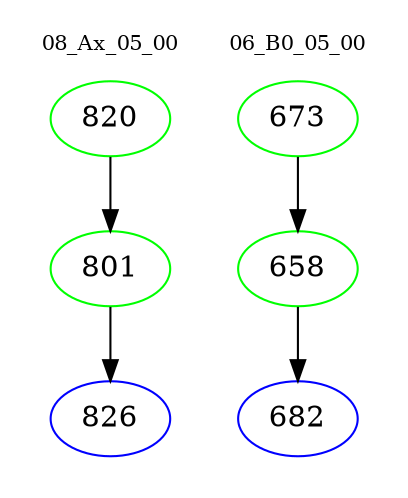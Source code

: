 digraph{
subgraph cluster_0 {
color = white
label = "08_Ax_05_00";
fontsize=10;
T0_820 [label="820", color="green"]
T0_820 -> T0_801 [color="black"]
T0_801 [label="801", color="green"]
T0_801 -> T0_826 [color="black"]
T0_826 [label="826", color="blue"]
}
subgraph cluster_1 {
color = white
label = "06_B0_05_00";
fontsize=10;
T1_673 [label="673", color="green"]
T1_673 -> T1_658 [color="black"]
T1_658 [label="658", color="green"]
T1_658 -> T1_682 [color="black"]
T1_682 [label="682", color="blue"]
}
}
